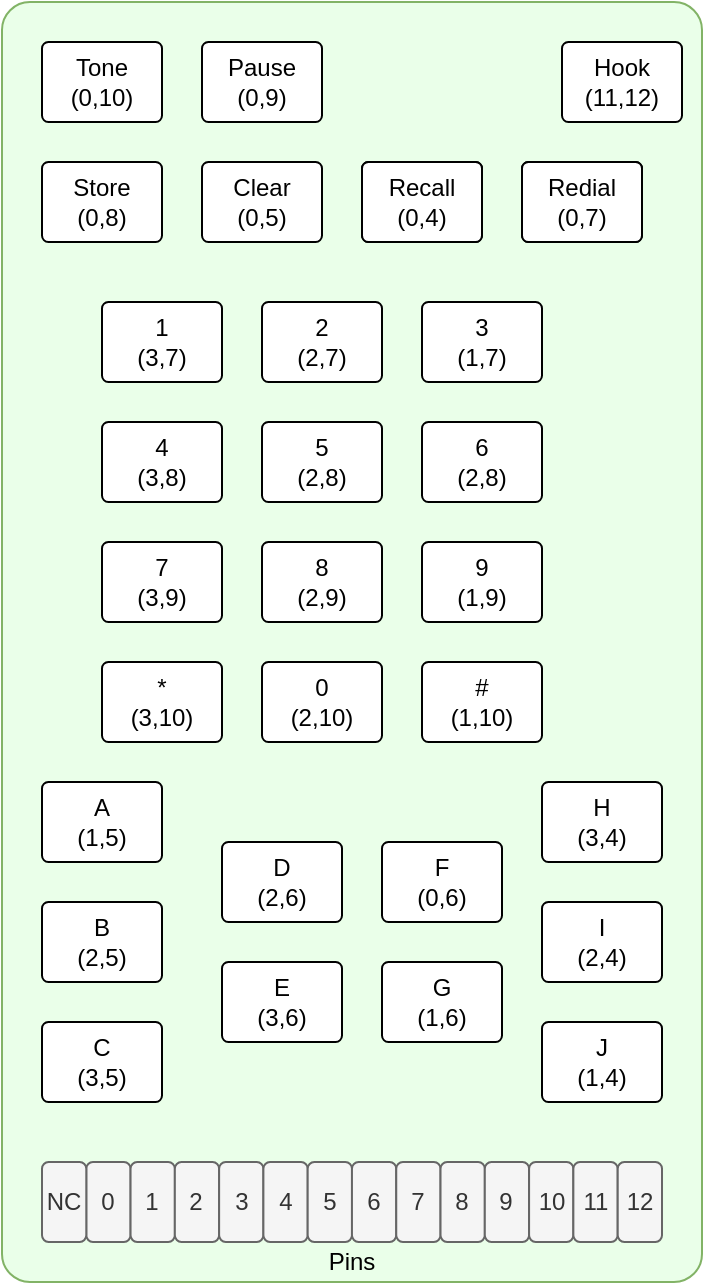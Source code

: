 <mxfile version="13.9.9" type="device"><diagram id="G6PSaR_1M_lNiJUK9x8i" name="Page-1"><mxGraphModel dx="841" dy="809" grid="1" gridSize="10" guides="1" tooltips="1" connect="1" arrows="1" fold="1" page="1" pageScale="1" pageWidth="850" pageHeight="1100" math="0" shadow="0"><root><mxCell id="0"/><mxCell id="1" parent="0"/><mxCell id="3kjuvR9d6FCoUGpA7T_Z-51" value="" style="rounded=1;whiteSpace=wrap;html=1;arcSize=4;strokeColor=#82b366;fillColor=#EAFFE9;" vertex="1" parent="1"><mxGeometry x="180" y="140" width="350" height="640" as="geometry"/></mxCell><mxCell id="3kjuvR9d6FCoUGpA7T_Z-1" value="Tone&lt;br&gt;(0,10)" style="rounded=1;whiteSpace=wrap;html=1;arcSize=8;" vertex="1" parent="1"><mxGeometry x="200" y="160" width="60" height="40" as="geometry"/></mxCell><mxCell id="3kjuvR9d6FCoUGpA7T_Z-2" value="Pause&lt;br&gt;(0,9)" style="rounded=1;whiteSpace=wrap;html=1;arcSize=8;" vertex="1" parent="1"><mxGeometry x="280" y="160" width="60" height="40" as="geometry"/></mxCell><mxCell id="3kjuvR9d6FCoUGpA7T_Z-3" value="Clear&lt;br&gt;(0,5)" style="rounded=1;whiteSpace=wrap;html=1;arcSize=8;" vertex="1" parent="1"><mxGeometry x="280" y="220" width="60" height="40" as="geometry"/></mxCell><mxCell id="3kjuvR9d6FCoUGpA7T_Z-4" value="Store&lt;br&gt;(0,8)" style="rounded=1;whiteSpace=wrap;html=1;arcSize=8;" vertex="1" parent="1"><mxGeometry x="200" y="220" width="60" height="40" as="geometry"/></mxCell><mxCell id="3kjuvR9d6FCoUGpA7T_Z-5" value="Redial&lt;br&gt;(0,7)" style="rounded=1;whiteSpace=wrap;html=1;arcSize=8;" vertex="1" parent="1"><mxGeometry x="440" y="220" width="60" height="40" as="geometry"/></mxCell><mxCell id="3kjuvR9d6FCoUGpA7T_Z-6" value="Recall&lt;br&gt;(0,4)" style="rounded=1;whiteSpace=wrap;html=1;arcSize=8;" vertex="1" parent="1"><mxGeometry x="360" y="220" width="60" height="40" as="geometry"/></mxCell><mxCell id="3kjuvR9d6FCoUGpA7T_Z-7" value="Redial&lt;br&gt;(0,7)" style="rounded=1;whiteSpace=wrap;html=1;arcSize=8;" vertex="1" parent="1"><mxGeometry x="440" y="220" width="60" height="40" as="geometry"/></mxCell><mxCell id="3kjuvR9d6FCoUGpA7T_Z-8" value="Recall&lt;br&gt;(0,4)" style="rounded=1;whiteSpace=wrap;html=1;arcSize=8;" vertex="1" parent="1"><mxGeometry x="360" y="220" width="60" height="40" as="geometry"/></mxCell><mxCell id="3kjuvR9d6FCoUGpA7T_Z-9" value="3&lt;br&gt;(1,7)" style="rounded=1;whiteSpace=wrap;html=1;arcSize=8;" vertex="1" parent="1"><mxGeometry x="390" y="290" width="60" height="40" as="geometry"/></mxCell><mxCell id="3kjuvR9d6FCoUGpA7T_Z-10" value="2&lt;br&gt;(2,7)" style="rounded=1;whiteSpace=wrap;html=1;arcSize=8;" vertex="1" parent="1"><mxGeometry x="310" y="290" width="60" height="40" as="geometry"/></mxCell><mxCell id="3kjuvR9d6FCoUGpA7T_Z-11" value="1&lt;br&gt;(3,7)" style="rounded=1;whiteSpace=wrap;html=1;arcSize=8;" vertex="1" parent="1"><mxGeometry x="230" y="290" width="60" height="40" as="geometry"/></mxCell><mxCell id="3kjuvR9d6FCoUGpA7T_Z-12" value="6&lt;br&gt;(2,8)" style="rounded=1;whiteSpace=wrap;html=1;arcSize=8;" vertex="1" parent="1"><mxGeometry x="390" y="350" width="60" height="40" as="geometry"/></mxCell><mxCell id="3kjuvR9d6FCoUGpA7T_Z-13" value="5&lt;br&gt;(2,8)" style="rounded=1;whiteSpace=wrap;html=1;arcSize=8;" vertex="1" parent="1"><mxGeometry x="310" y="350" width="60" height="40" as="geometry"/></mxCell><mxCell id="3kjuvR9d6FCoUGpA7T_Z-14" value="4&lt;br&gt;(3,8)" style="rounded=1;whiteSpace=wrap;html=1;arcSize=8;" vertex="1" parent="1"><mxGeometry x="230" y="350" width="60" height="40" as="geometry"/></mxCell><mxCell id="3kjuvR9d6FCoUGpA7T_Z-15" value="9&lt;br&gt;(1,9)" style="rounded=1;whiteSpace=wrap;html=1;arcSize=8;" vertex="1" parent="1"><mxGeometry x="390" y="410" width="60" height="40" as="geometry"/></mxCell><mxCell id="3kjuvR9d6FCoUGpA7T_Z-16" value="8&lt;br&gt;(2,9)" style="rounded=1;whiteSpace=wrap;html=1;arcSize=8;" vertex="1" parent="1"><mxGeometry x="310" y="410" width="60" height="40" as="geometry"/></mxCell><mxCell id="3kjuvR9d6FCoUGpA7T_Z-17" value="7&lt;br&gt;(3,9)" style="rounded=1;whiteSpace=wrap;html=1;arcSize=8;" vertex="1" parent="1"><mxGeometry x="230" y="410" width="60" height="40" as="geometry"/></mxCell><mxCell id="3kjuvR9d6FCoUGpA7T_Z-18" value="#&lt;br&gt;(1,10)" style="rounded=1;whiteSpace=wrap;html=1;arcSize=8;" vertex="1" parent="1"><mxGeometry x="390" y="470" width="60" height="40" as="geometry"/></mxCell><mxCell id="3kjuvR9d6FCoUGpA7T_Z-19" value="0&lt;br&gt;(2,10)" style="rounded=1;whiteSpace=wrap;html=1;arcSize=8;" vertex="1" parent="1"><mxGeometry x="310" y="470" width="60" height="40" as="geometry"/></mxCell><mxCell id="3kjuvR9d6FCoUGpA7T_Z-20" value="*&lt;br&gt;(3,10)" style="rounded=1;whiteSpace=wrap;html=1;arcSize=8;" vertex="1" parent="1"><mxGeometry x="230" y="470" width="60" height="40" as="geometry"/></mxCell><mxCell id="3kjuvR9d6FCoUGpA7T_Z-22" value="Hook&lt;br&gt;(11,12)" style="rounded=1;whiteSpace=wrap;html=1;arcSize=8;" vertex="1" parent="1"><mxGeometry x="460" y="160" width="60" height="40" as="geometry"/></mxCell><mxCell id="3kjuvR9d6FCoUGpA7T_Z-23" value="A&lt;br&gt;(1,5)" style="rounded=1;whiteSpace=wrap;html=1;arcSize=8;" vertex="1" parent="1"><mxGeometry x="200" y="530" width="60" height="40" as="geometry"/></mxCell><mxCell id="3kjuvR9d6FCoUGpA7T_Z-24" value="B&lt;br&gt;(2,5)" style="rounded=1;whiteSpace=wrap;html=1;arcSize=8;" vertex="1" parent="1"><mxGeometry x="200" y="590" width="60" height="40" as="geometry"/></mxCell><mxCell id="3kjuvR9d6FCoUGpA7T_Z-25" value="C&lt;br&gt;(3,5)" style="rounded=1;whiteSpace=wrap;html=1;arcSize=8;" vertex="1" parent="1"><mxGeometry x="200" y="650" width="60" height="40" as="geometry"/></mxCell><mxCell id="3kjuvR9d6FCoUGpA7T_Z-26" value="D&lt;br&gt;(2,6)" style="rounded=1;whiteSpace=wrap;html=1;arcSize=8;" vertex="1" parent="1"><mxGeometry x="290" y="560" width="60" height="40" as="geometry"/></mxCell><mxCell id="3kjuvR9d6FCoUGpA7T_Z-27" value="E&lt;br&gt;(3,6)" style="rounded=1;whiteSpace=wrap;html=1;arcSize=8;" vertex="1" parent="1"><mxGeometry x="290" y="620" width="60" height="40" as="geometry"/></mxCell><mxCell id="3kjuvR9d6FCoUGpA7T_Z-30" value="F&lt;br&gt;(0,6)" style="rounded=1;whiteSpace=wrap;html=1;arcSize=8;" vertex="1" parent="1"><mxGeometry x="370" y="560" width="60" height="40" as="geometry"/></mxCell><mxCell id="3kjuvR9d6FCoUGpA7T_Z-31" value="G&lt;br&gt;(1,6)" style="rounded=1;whiteSpace=wrap;html=1;arcSize=8;" vertex="1" parent="1"><mxGeometry x="370" y="620" width="60" height="40" as="geometry"/></mxCell><mxCell id="3kjuvR9d6FCoUGpA7T_Z-32" value="H&lt;br&gt;(3,4)" style="rounded=1;whiteSpace=wrap;html=1;arcSize=8;" vertex="1" parent="1"><mxGeometry x="450" y="530" width="60" height="40" as="geometry"/></mxCell><mxCell id="3kjuvR9d6FCoUGpA7T_Z-33" value="I&lt;br&gt;(2,4)" style="rounded=1;whiteSpace=wrap;html=1;arcSize=8;" vertex="1" parent="1"><mxGeometry x="450" y="590" width="60" height="40" as="geometry"/></mxCell><mxCell id="3kjuvR9d6FCoUGpA7T_Z-34" value="J&lt;br&gt;(1,4)" style="rounded=1;whiteSpace=wrap;html=1;arcSize=8;" vertex="1" parent="1"><mxGeometry x="450" y="650" width="60" height="40" as="geometry"/></mxCell><mxCell id="3kjuvR9d6FCoUGpA7T_Z-35" value="0" style="rounded=1;whiteSpace=wrap;html=1;imageWidth=30;fillColor=#f5f5f5;strokeColor=#666666;fontColor=#333333;" vertex="1" parent="1"><mxGeometry x="222.14" y="720" width="22.143" height="40" as="geometry"/></mxCell><mxCell id="3kjuvR9d6FCoUGpA7T_Z-36" value="1" style="rounded=1;whiteSpace=wrap;html=1;imageWidth=30;fillColor=#f5f5f5;strokeColor=#666666;fontColor=#333333;" vertex="1" parent="1"><mxGeometry x="244.28" y="720" width="22.143" height="40" as="geometry"/></mxCell><mxCell id="3kjuvR9d6FCoUGpA7T_Z-37" value="2" style="rounded=1;whiteSpace=wrap;html=1;imageWidth=30;fillColor=#f5f5f5;strokeColor=#666666;fontColor=#333333;" vertex="1" parent="1"><mxGeometry x="266.42" y="720" width="22.143" height="40" as="geometry"/></mxCell><mxCell id="3kjuvR9d6FCoUGpA7T_Z-38" value="3" style="rounded=1;whiteSpace=wrap;html=1;imageWidth=30;fillColor=#f5f5f5;strokeColor=#666666;fontColor=#333333;" vertex="1" parent="1"><mxGeometry x="288.56" y="720" width="22.143" height="40" as="geometry"/></mxCell><mxCell id="3kjuvR9d6FCoUGpA7T_Z-39" value="4" style="rounded=1;whiteSpace=wrap;html=1;imageWidth=30;fillColor=#f5f5f5;strokeColor=#666666;fontColor=#333333;" vertex="1" parent="1"><mxGeometry x="310.7" y="720" width="22.143" height="40" as="geometry"/></mxCell><mxCell id="3kjuvR9d6FCoUGpA7T_Z-40" value="5" style="rounded=1;whiteSpace=wrap;html=1;imageWidth=30;fillColor=#f5f5f5;strokeColor=#666666;fontColor=#333333;" vertex="1" parent="1"><mxGeometry x="332.84" y="720" width="22.143" height="40" as="geometry"/></mxCell><mxCell id="3kjuvR9d6FCoUGpA7T_Z-41" value="6" style="rounded=1;whiteSpace=wrap;html=1;imageWidth=30;fillColor=#f5f5f5;strokeColor=#666666;fontColor=#333333;" vertex="1" parent="1"><mxGeometry x="354.98" y="720" width="22.143" height="40" as="geometry"/></mxCell><mxCell id="3kjuvR9d6FCoUGpA7T_Z-42" value="7" style="rounded=1;whiteSpace=wrap;html=1;imageWidth=30;fillColor=#f5f5f5;strokeColor=#666666;fontColor=#333333;" vertex="1" parent="1"><mxGeometry x="377.12" y="720" width="22.143" height="40" as="geometry"/></mxCell><mxCell id="3kjuvR9d6FCoUGpA7T_Z-43" value="8" style="rounded=1;whiteSpace=wrap;html=1;imageWidth=30;fillColor=#f5f5f5;strokeColor=#666666;fontColor=#333333;" vertex="1" parent="1"><mxGeometry x="399.26" y="720" width="22.143" height="40" as="geometry"/></mxCell><mxCell id="3kjuvR9d6FCoUGpA7T_Z-44" value="9" style="rounded=1;whiteSpace=wrap;html=1;imageWidth=30;fillColor=#f5f5f5;strokeColor=#666666;fontColor=#333333;" vertex="1" parent="1"><mxGeometry x="421.4" y="720" width="22.143" height="40" as="geometry"/></mxCell><mxCell id="3kjuvR9d6FCoUGpA7T_Z-45" value="10" style="rounded=1;whiteSpace=wrap;html=1;imageWidth=30;fillColor=#f5f5f5;strokeColor=#666666;fontColor=#333333;" vertex="1" parent="1"><mxGeometry x="443.54" y="720" width="22.143" height="40" as="geometry"/></mxCell><mxCell id="3kjuvR9d6FCoUGpA7T_Z-46" value="11" style="rounded=1;whiteSpace=wrap;html=1;imageWidth=30;fillColor=#f5f5f5;strokeColor=#666666;fontColor=#333333;" vertex="1" parent="1"><mxGeometry x="465.68" y="720" width="22.143" height="40" as="geometry"/></mxCell><mxCell id="3kjuvR9d6FCoUGpA7T_Z-47" value="12" style="rounded=1;whiteSpace=wrap;html=1;imageWidth=30;fillColor=#f5f5f5;strokeColor=#666666;fontColor=#333333;" vertex="1" parent="1"><mxGeometry x="487.86" y="720" width="22.143" height="40" as="geometry"/></mxCell><mxCell id="3kjuvR9d6FCoUGpA7T_Z-49" value="NC" style="rounded=1;whiteSpace=wrap;html=1;imageWidth=30;fillColor=#f5f5f5;strokeColor=#666666;fontColor=#333333;" vertex="1" parent="1"><mxGeometry x="200" y="720" width="22.143" height="40" as="geometry"/></mxCell><mxCell id="3kjuvR9d6FCoUGpA7T_Z-52" value="Pins" style="text;html=1;strokeColor=none;fillColor=none;align=center;verticalAlign=middle;whiteSpace=wrap;rounded=0;" vertex="1" parent="1"><mxGeometry x="335" y="760" width="40" height="20" as="geometry"/></mxCell></root></mxGraphModel></diagram></mxfile>